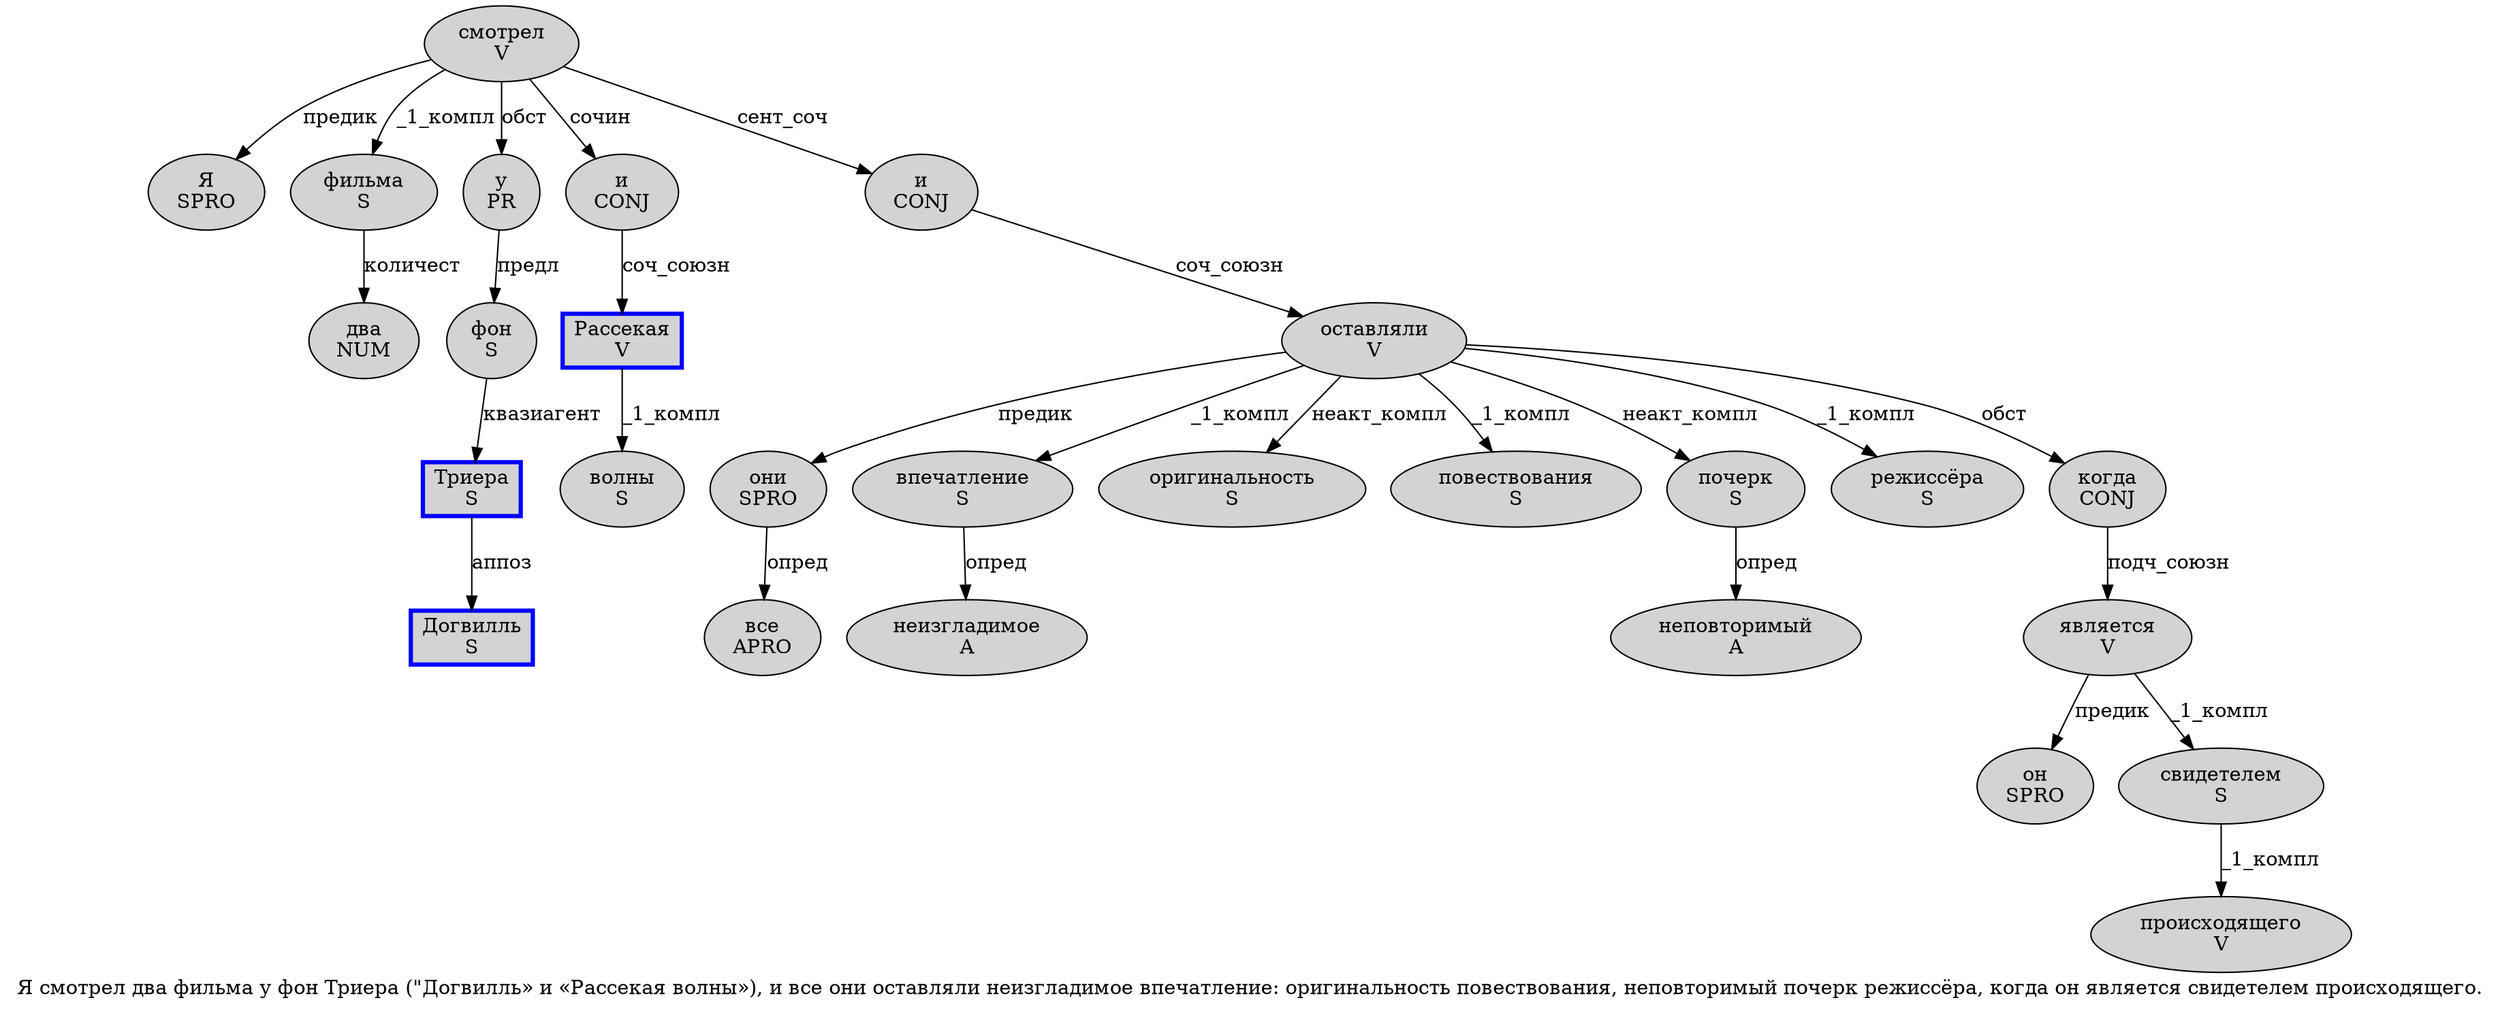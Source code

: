 digraph SENTENCE_176 {
	graph [label="Я смотрел два фильма у фон Триера (\"Догвилль» и «Рассекая волны»), и все они оставляли неизгладимое впечатление: оригинальность повествования, неповторимый почерк режиссёра, когда он является свидетелем происходящего."]
	node [style=filled]
		0 [label="Я
SPRO" color="" fillcolor=lightgray penwidth=1 shape=ellipse]
		1 [label="смотрел
V" color="" fillcolor=lightgray penwidth=1 shape=ellipse]
		2 [label="два
NUM" color="" fillcolor=lightgray penwidth=1 shape=ellipse]
		3 [label="фильма
S" color="" fillcolor=lightgray penwidth=1 shape=ellipse]
		4 [label="у
PR" color="" fillcolor=lightgray penwidth=1 shape=ellipse]
		5 [label="фон
S" color="" fillcolor=lightgray penwidth=1 shape=ellipse]
		6 [label="Триера
S" color=blue fillcolor=lightgray penwidth=3 shape=box]
		9 [label="Догвилль
S" color=blue fillcolor=lightgray penwidth=3 shape=box]
		11 [label="и
CONJ" color="" fillcolor=lightgray penwidth=1 shape=ellipse]
		13 [label="Рассекая
V" color=blue fillcolor=lightgray penwidth=3 shape=box]
		14 [label="волны
S" color="" fillcolor=lightgray penwidth=1 shape=ellipse]
		18 [label="и
CONJ" color="" fillcolor=lightgray penwidth=1 shape=ellipse]
		19 [label="все
APRO" color="" fillcolor=lightgray penwidth=1 shape=ellipse]
		20 [label="они
SPRO" color="" fillcolor=lightgray penwidth=1 shape=ellipse]
		21 [label="оставляли
V" color="" fillcolor=lightgray penwidth=1 shape=ellipse]
		22 [label="неизгладимое
A" color="" fillcolor=lightgray penwidth=1 shape=ellipse]
		23 [label="впечатление
S" color="" fillcolor=lightgray penwidth=1 shape=ellipse]
		25 [label="оригинальность
S" color="" fillcolor=lightgray penwidth=1 shape=ellipse]
		26 [label="повествования
S" color="" fillcolor=lightgray penwidth=1 shape=ellipse]
		28 [label="неповторимый
A" color="" fillcolor=lightgray penwidth=1 shape=ellipse]
		29 [label="почерк
S" color="" fillcolor=lightgray penwidth=1 shape=ellipse]
		30 [label="режиссёра
S" color="" fillcolor=lightgray penwidth=1 shape=ellipse]
		32 [label="когда
CONJ" color="" fillcolor=lightgray penwidth=1 shape=ellipse]
		33 [label="он
SPRO" color="" fillcolor=lightgray penwidth=1 shape=ellipse]
		34 [label="является
V" color="" fillcolor=lightgray penwidth=1 shape=ellipse]
		35 [label="свидетелем
S" color="" fillcolor=lightgray penwidth=1 shape=ellipse]
		36 [label="происходящего
V" color="" fillcolor=lightgray penwidth=1 shape=ellipse]
			23 -> 22 [label="опред"]
			35 -> 36 [label="_1_компл"]
			6 -> 9 [label="аппоз"]
			11 -> 13 [label="соч_союзн"]
			3 -> 2 [label="количест"]
			32 -> 34 [label="подч_союзн"]
			1 -> 0 [label="предик"]
			1 -> 3 [label="_1_компл"]
			1 -> 4 [label="обст"]
			1 -> 11 [label="сочин"]
			1 -> 18 [label="сент_соч"]
			29 -> 28 [label="опред"]
			5 -> 6 [label="квазиагент"]
			18 -> 21 [label="соч_союзн"]
			13 -> 14 [label="_1_компл"]
			21 -> 20 [label="предик"]
			21 -> 23 [label="_1_компл"]
			21 -> 25 [label="неакт_компл"]
			21 -> 26 [label="_1_компл"]
			21 -> 29 [label="неакт_компл"]
			21 -> 30 [label="_1_компл"]
			21 -> 32 [label="обст"]
			4 -> 5 [label="предл"]
			34 -> 33 [label="предик"]
			34 -> 35 [label="_1_компл"]
			20 -> 19 [label="опред"]
}